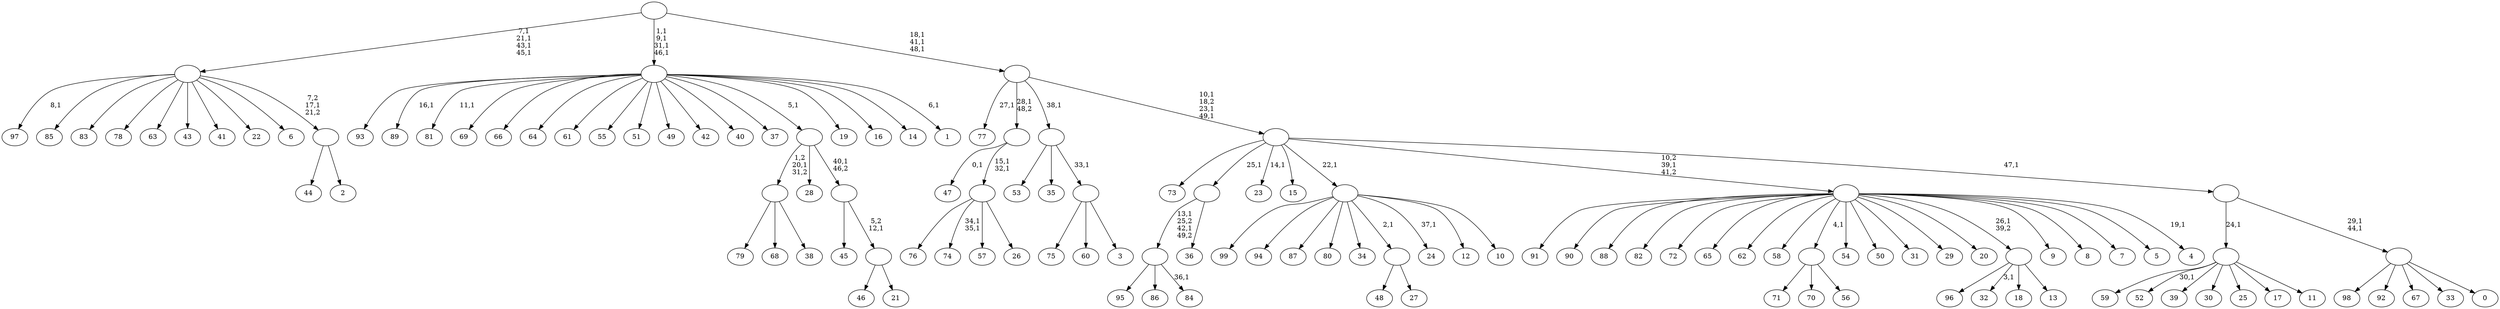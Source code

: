 digraph T {
	150 [label="99"]
	149 [label="98"]
	148 [label="97"]
	146 [label="96"]
	145 [label="95"]
	144 [label="94"]
	143 [label="93"]
	142 [label="92"]
	141 [label="91"]
	140 [label="90"]
	139 [label="89"]
	137 [label="88"]
	136 [label="87"]
	135 [label="86"]
	134 [label="85"]
	133 [label="84"]
	131 [label=""]
	129 [label="83"]
	128 [label="82"]
	127 [label="81"]
	125 [label="80"]
	124 [label="79"]
	123 [label="78"]
	122 [label="77"]
	120 [label="76"]
	119 [label="75"]
	118 [label="74"]
	115 [label="73"]
	114 [label="72"]
	113 [label="71"]
	112 [label="70"]
	111 [label="69"]
	110 [label="68"]
	109 [label="67"]
	108 [label="66"]
	107 [label="65"]
	106 [label="64"]
	105 [label="63"]
	104 [label="62"]
	103 [label="61"]
	102 [label="60"]
	101 [label="59"]
	100 [label="58"]
	99 [label="57"]
	98 [label="56"]
	97 [label=""]
	96 [label="55"]
	95 [label="54"]
	94 [label="53"]
	93 [label="52"]
	91 [label="51"]
	90 [label="50"]
	89 [label="49"]
	88 [label="48"]
	87 [label="47"]
	85 [label="46"]
	84 [label="45"]
	83 [label="44"]
	82 [label="43"]
	81 [label="42"]
	80 [label="41"]
	79 [label="40"]
	78 [label="39"]
	77 [label="38"]
	76 [label=""]
	75 [label="37"]
	74 [label="36"]
	73 [label=""]
	72 [label="35"]
	71 [label="34"]
	70 [label="33"]
	69 [label="32"]
	67 [label="31"]
	66 [label="30"]
	65 [label="29"]
	64 [label="28"]
	63 [label="27"]
	62 [label=""]
	61 [label="26"]
	60 [label=""]
	58 [label=""]
	57 [label="25"]
	56 [label="24"]
	54 [label="23"]
	52 [label="22"]
	51 [label="21"]
	50 [label=""]
	49 [label=""]
	48 [label=""]
	47 [label="20"]
	46 [label="19"]
	45 [label="18"]
	44 [label="17"]
	43 [label="16"]
	42 [label="15"]
	41 [label="14"]
	40 [label="13"]
	39 [label=""]
	38 [label="12"]
	37 [label="11"]
	36 [label=""]
	35 [label="10"]
	34 [label=""]
	33 [label="9"]
	32 [label="8"]
	31 [label="7"]
	30 [label="6"]
	29 [label="5"]
	28 [label="4"]
	26 [label=""]
	25 [label="3"]
	24 [label=""]
	23 [label=""]
	22 [label="2"]
	21 [label=""]
	20 [label=""]
	16 [label="1"]
	14 [label=""]
	10 [label="0"]
	9 [label=""]
	7 [label=""]
	6 [label=""]
	3 [label=""]
	0 [label=""]
	131 -> 133 [label="36,1"]
	131 -> 145 [label=""]
	131 -> 135 [label=""]
	97 -> 113 [label=""]
	97 -> 112 [label=""]
	97 -> 98 [label=""]
	76 -> 124 [label=""]
	76 -> 110 [label=""]
	76 -> 77 [label=""]
	73 -> 131 [label="13,1\n25,2\n42,1\n49,2"]
	73 -> 74 [label=""]
	62 -> 88 [label=""]
	62 -> 63 [label=""]
	60 -> 118 [label="34,1\n35,1"]
	60 -> 120 [label=""]
	60 -> 99 [label=""]
	60 -> 61 [label=""]
	58 -> 60 [label="15,1\n32,1"]
	58 -> 87 [label="0,1"]
	50 -> 85 [label=""]
	50 -> 51 [label=""]
	49 -> 84 [label=""]
	49 -> 50 [label="5,2\n12,1"]
	48 -> 76 [label="1,2\n20,1\n31,2"]
	48 -> 64 [label=""]
	48 -> 49 [label="40,1\n46,2"]
	39 -> 69 [label="3,1"]
	39 -> 146 [label=""]
	39 -> 45 [label=""]
	39 -> 40 [label=""]
	36 -> 93 [label="30,1"]
	36 -> 101 [label=""]
	36 -> 78 [label=""]
	36 -> 66 [label=""]
	36 -> 57 [label=""]
	36 -> 44 [label=""]
	36 -> 37 [label=""]
	34 -> 56 [label="37,1"]
	34 -> 150 [label=""]
	34 -> 144 [label=""]
	34 -> 136 [label=""]
	34 -> 125 [label=""]
	34 -> 71 [label=""]
	34 -> 62 [label="2,1"]
	34 -> 38 [label=""]
	34 -> 35 [label=""]
	26 -> 28 [label="19,1"]
	26 -> 141 [label=""]
	26 -> 140 [label=""]
	26 -> 137 [label=""]
	26 -> 128 [label=""]
	26 -> 114 [label=""]
	26 -> 107 [label=""]
	26 -> 104 [label=""]
	26 -> 100 [label=""]
	26 -> 97 [label="4,1"]
	26 -> 95 [label=""]
	26 -> 90 [label=""]
	26 -> 67 [label=""]
	26 -> 65 [label=""]
	26 -> 47 [label=""]
	26 -> 39 [label="26,1\n39,2"]
	26 -> 33 [label=""]
	26 -> 32 [label=""]
	26 -> 31 [label=""]
	26 -> 29 [label=""]
	24 -> 119 [label=""]
	24 -> 102 [label=""]
	24 -> 25 [label=""]
	23 -> 94 [label=""]
	23 -> 72 [label=""]
	23 -> 24 [label="33,1"]
	21 -> 83 [label=""]
	21 -> 22 [label=""]
	20 -> 148 [label="8,1"]
	20 -> 134 [label=""]
	20 -> 129 [label=""]
	20 -> 123 [label=""]
	20 -> 105 [label=""]
	20 -> 82 [label=""]
	20 -> 80 [label=""]
	20 -> 52 [label=""]
	20 -> 30 [label=""]
	20 -> 21 [label="7,2\n17,1\n21,2"]
	14 -> 16 [label="6,1"]
	14 -> 127 [label="11,1"]
	14 -> 139 [label="16,1"]
	14 -> 143 [label=""]
	14 -> 111 [label=""]
	14 -> 108 [label=""]
	14 -> 106 [label=""]
	14 -> 103 [label=""]
	14 -> 96 [label=""]
	14 -> 91 [label=""]
	14 -> 89 [label=""]
	14 -> 81 [label=""]
	14 -> 79 [label=""]
	14 -> 75 [label=""]
	14 -> 48 [label="5,1"]
	14 -> 46 [label=""]
	14 -> 43 [label=""]
	14 -> 41 [label=""]
	9 -> 149 [label=""]
	9 -> 142 [label=""]
	9 -> 109 [label=""]
	9 -> 70 [label=""]
	9 -> 10 [label=""]
	7 -> 9 [label="29,1\n44,1"]
	7 -> 36 [label="24,1"]
	6 -> 54 [label="14,1"]
	6 -> 115 [label=""]
	6 -> 73 [label="25,1"]
	6 -> 42 [label=""]
	6 -> 34 [label="22,1"]
	6 -> 26 [label="10,2\n39,1\n41,2"]
	6 -> 7 [label="47,1"]
	3 -> 6 [label="10,1\n18,2\n23,1\n49,1"]
	3 -> 122 [label="27,1"]
	3 -> 58 [label="28,1\n48,2"]
	3 -> 23 [label="38,1"]
	0 -> 3 [label="18,1\n41,1\n48,1"]
	0 -> 14 [label="1,1\n9,1\n31,1\n46,1"]
	0 -> 20 [label="7,1\n21,1\n43,1\n45,1"]
}
